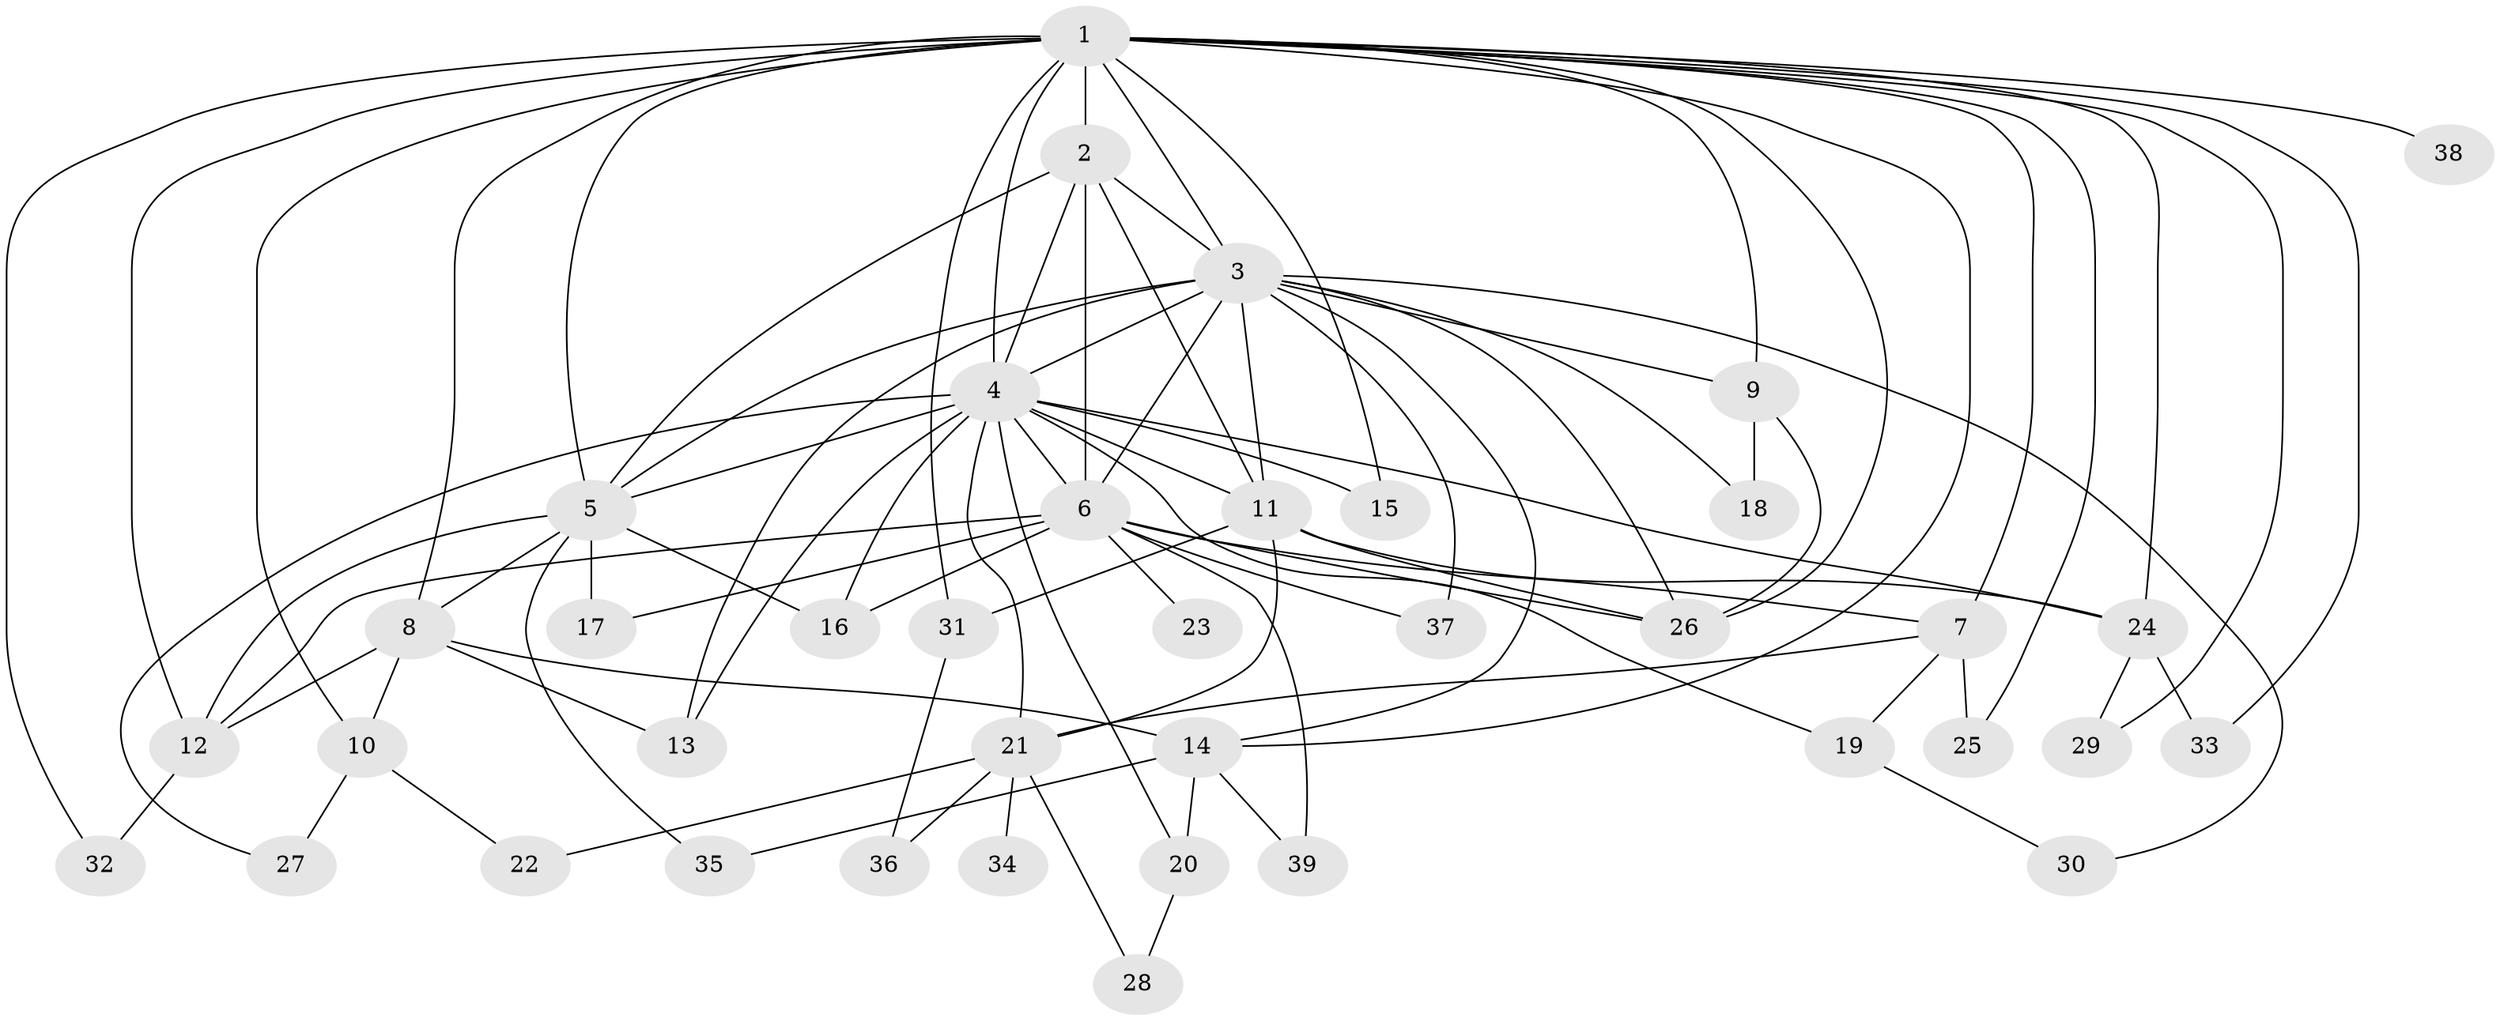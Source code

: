 // original degree distribution, {13: 0.012987012987012988, 11: 0.025974025974025976, 23: 0.012987012987012988, 18: 0.012987012987012988, 19: 0.012987012987012988, 22: 0.012987012987012988, 15: 0.025974025974025976, 24: 0.012987012987012988, 2: 0.5194805194805194, 4: 0.1038961038961039, 6: 0.03896103896103896, 3: 0.16883116883116883, 5: 0.025974025974025976, 8: 0.012987012987012988}
// Generated by graph-tools (version 1.1) at 2025/34/03/09/25 02:34:55]
// undirected, 39 vertices, 87 edges
graph export_dot {
graph [start="1"]
  node [color=gray90,style=filled];
  1;
  2;
  3;
  4;
  5;
  6;
  7;
  8;
  9;
  10;
  11;
  12;
  13;
  14;
  15;
  16;
  17;
  18;
  19;
  20;
  21;
  22;
  23;
  24;
  25;
  26;
  27;
  28;
  29;
  30;
  31;
  32;
  33;
  34;
  35;
  36;
  37;
  38;
  39;
  1 -- 2 [weight=8.0];
  1 -- 3 [weight=8.0];
  1 -- 4 [weight=4.0];
  1 -- 5 [weight=4.0];
  1 -- 7 [weight=1.0];
  1 -- 8 [weight=3.0];
  1 -- 9 [weight=3.0];
  1 -- 10 [weight=1.0];
  1 -- 12 [weight=1.0];
  1 -- 14 [weight=1.0];
  1 -- 15 [weight=1.0];
  1 -- 24 [weight=1.0];
  1 -- 25 [weight=1.0];
  1 -- 26 [weight=1.0];
  1 -- 29 [weight=1.0];
  1 -- 31 [weight=1.0];
  1 -- 32 [weight=1.0];
  1 -- 33 [weight=1.0];
  1 -- 38 [weight=2.0];
  2 -- 3 [weight=4.0];
  2 -- 4 [weight=3.0];
  2 -- 5 [weight=3.0];
  2 -- 6 [weight=14.0];
  2 -- 11 [weight=4.0];
  3 -- 4 [weight=2.0];
  3 -- 5 [weight=2.0];
  3 -- 6 [weight=4.0];
  3 -- 9 [weight=1.0];
  3 -- 11 [weight=2.0];
  3 -- 13 [weight=2.0];
  3 -- 14 [weight=1.0];
  3 -- 18 [weight=1.0];
  3 -- 26 [weight=1.0];
  3 -- 30 [weight=1.0];
  3 -- 37 [weight=1.0];
  4 -- 5 [weight=1.0];
  4 -- 6 [weight=5.0];
  4 -- 11 [weight=1.0];
  4 -- 13 [weight=1.0];
  4 -- 15 [weight=1.0];
  4 -- 16 [weight=1.0];
  4 -- 19 [weight=1.0];
  4 -- 20 [weight=1.0];
  4 -- 21 [weight=1.0];
  4 -- 24 [weight=1.0];
  4 -- 27 [weight=1.0];
  5 -- 8 [weight=1.0];
  5 -- 12 [weight=1.0];
  5 -- 16 [weight=1.0];
  5 -- 17 [weight=1.0];
  5 -- 35 [weight=1.0];
  6 -- 7 [weight=1.0];
  6 -- 12 [weight=1.0];
  6 -- 16 [weight=1.0];
  6 -- 17 [weight=1.0];
  6 -- 23 [weight=2.0];
  6 -- 26 [weight=2.0];
  6 -- 37 [weight=1.0];
  6 -- 39 [weight=1.0];
  7 -- 19 [weight=1.0];
  7 -- 21 [weight=1.0];
  7 -- 25 [weight=1.0];
  8 -- 10 [weight=1.0];
  8 -- 12 [weight=1.0];
  8 -- 13 [weight=1.0];
  8 -- 14 [weight=1.0];
  9 -- 18 [weight=1.0];
  9 -- 26 [weight=1.0];
  10 -- 22 [weight=1.0];
  10 -- 27 [weight=1.0];
  11 -- 21 [weight=1.0];
  11 -- 24 [weight=2.0];
  11 -- 26 [weight=1.0];
  11 -- 31 [weight=1.0];
  12 -- 32 [weight=1.0];
  14 -- 20 [weight=1.0];
  14 -- 35 [weight=1.0];
  14 -- 39 [weight=1.0];
  19 -- 30 [weight=1.0];
  20 -- 28 [weight=1.0];
  21 -- 22 [weight=1.0];
  21 -- 28 [weight=1.0];
  21 -- 34 [weight=1.0];
  21 -- 36 [weight=1.0];
  24 -- 29 [weight=1.0];
  24 -- 33 [weight=1.0];
  31 -- 36 [weight=1.0];
}
